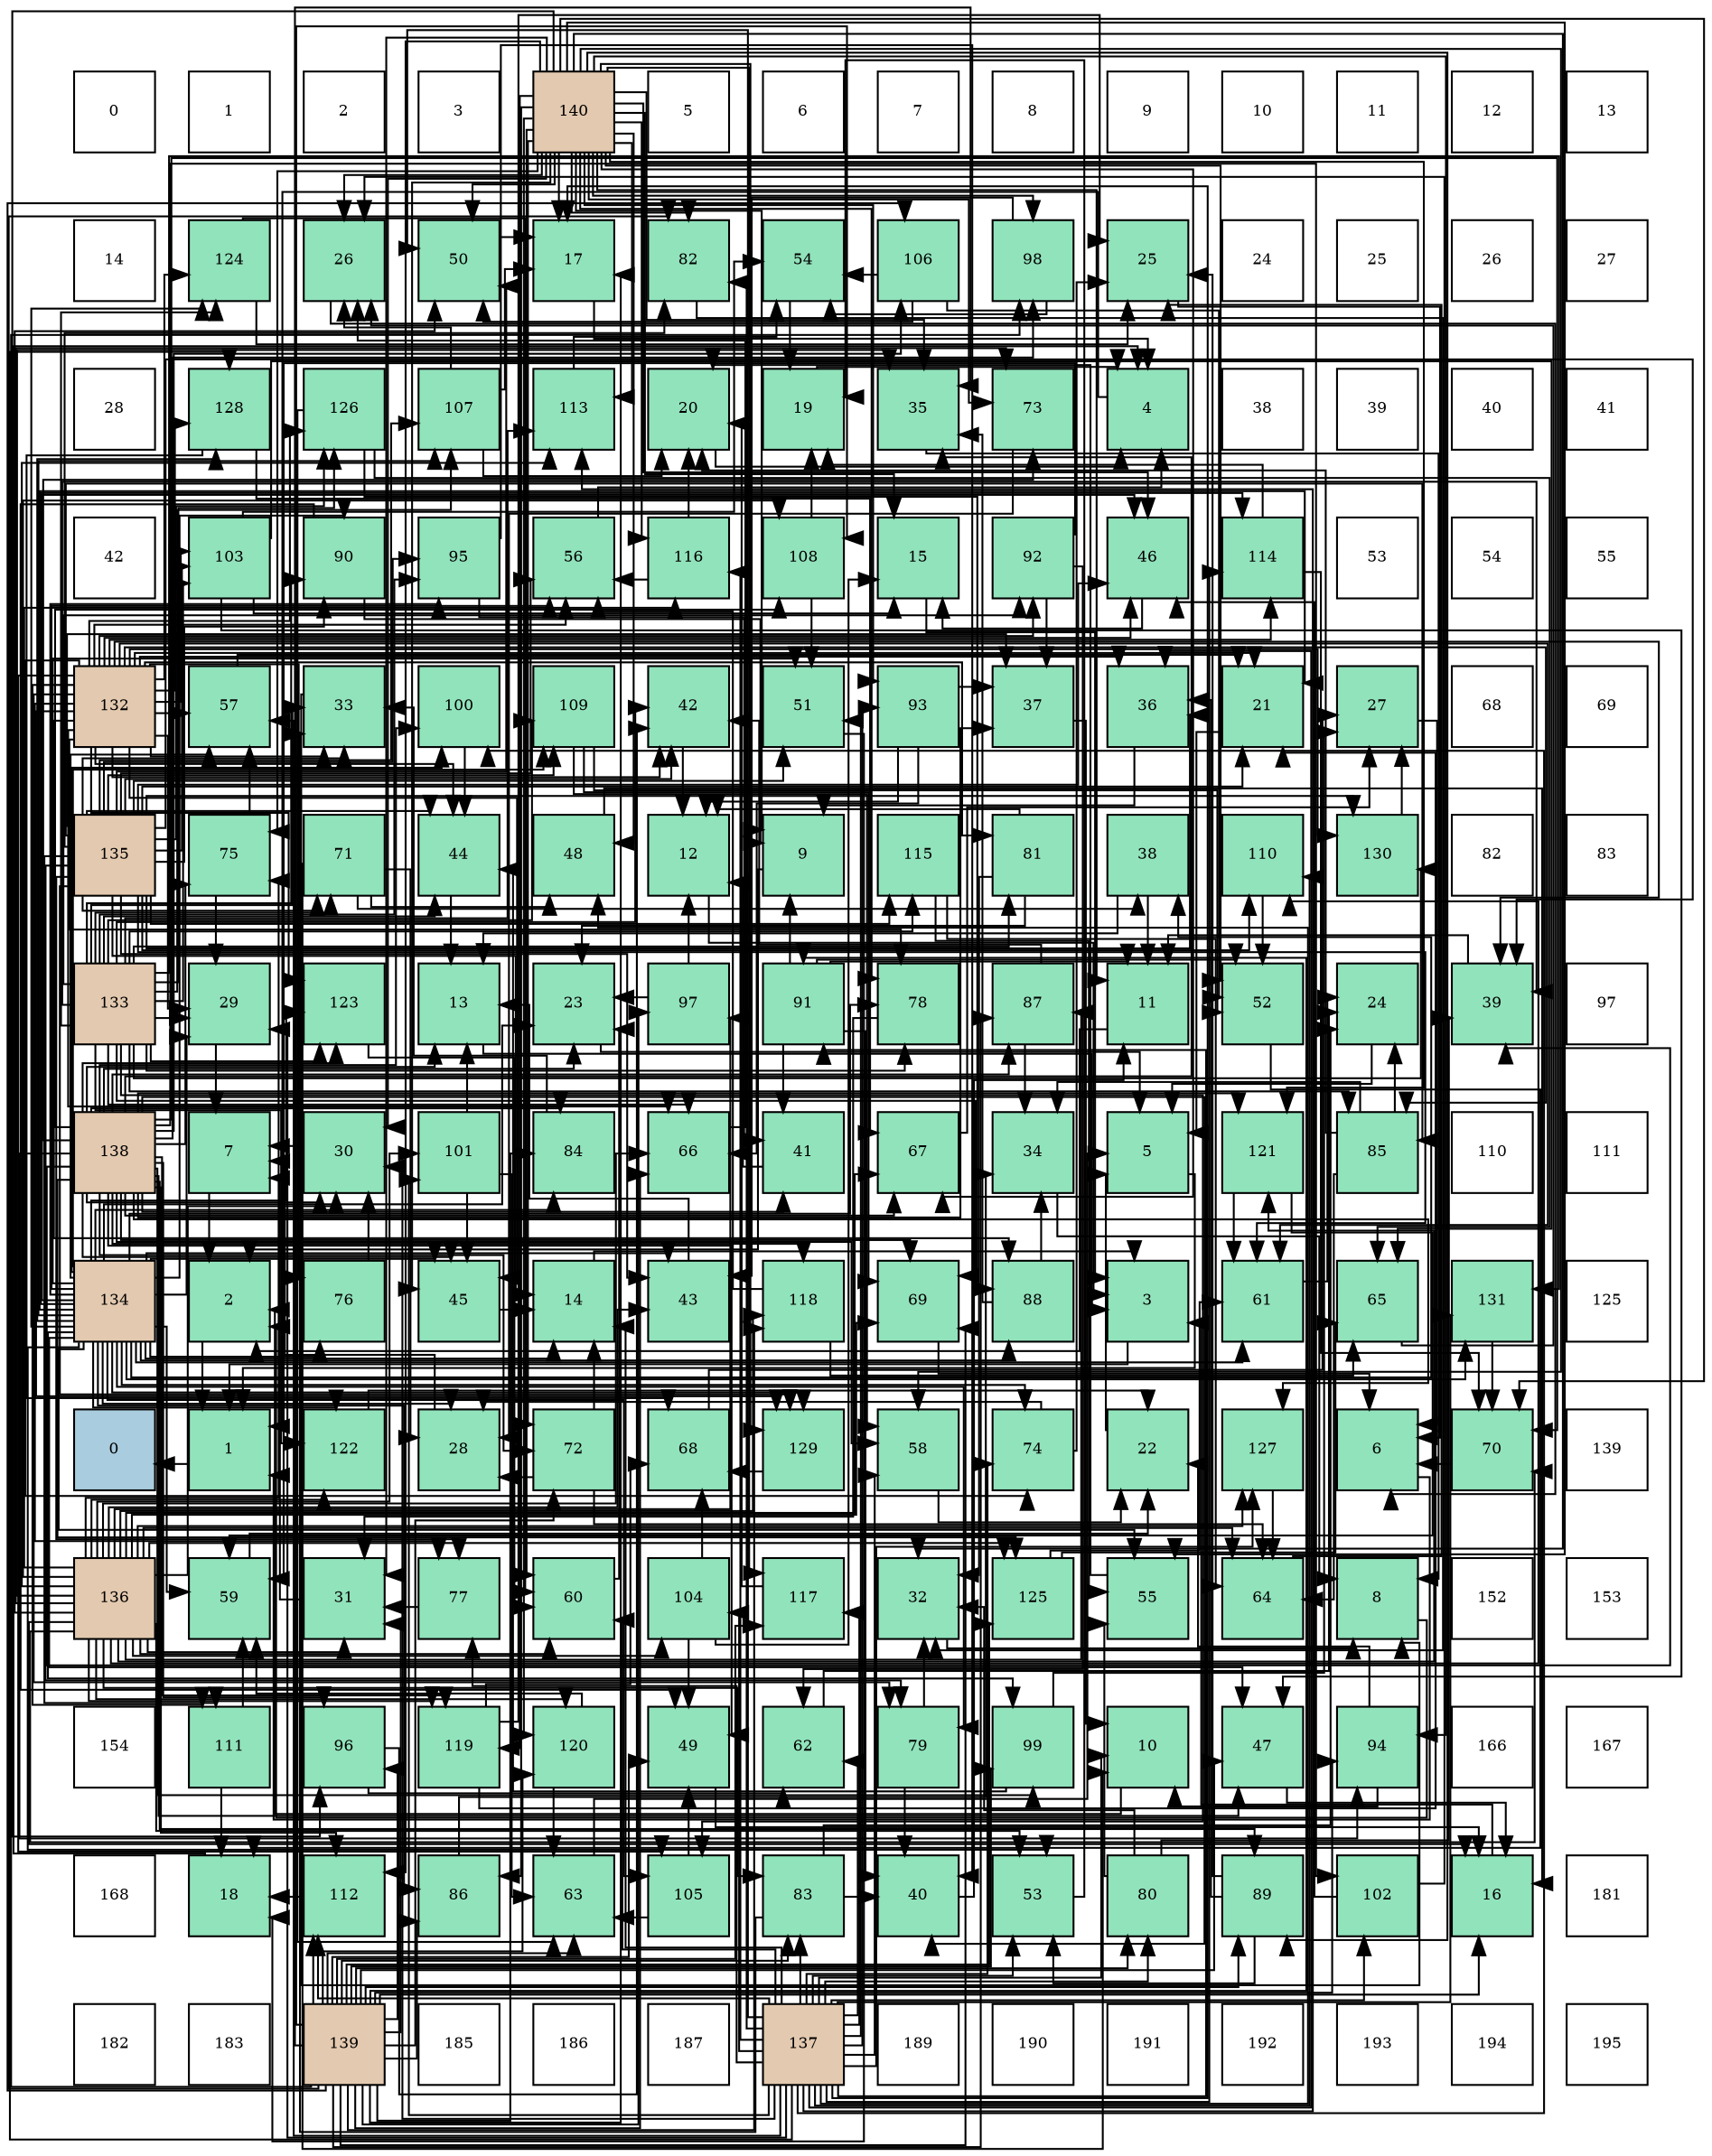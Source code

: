 digraph layout{
 rankdir=TB;
 splines=ortho;
 node [style=filled shape=square fixedsize=true width=0.6];
0[label="0", fontsize=8, fillcolor="#ffffff"];
1[label="1", fontsize=8, fillcolor="#ffffff"];
2[label="2", fontsize=8, fillcolor="#ffffff"];
3[label="3", fontsize=8, fillcolor="#ffffff"];
4[label="140", fontsize=8, fillcolor="#e3c9af"];
5[label="5", fontsize=8, fillcolor="#ffffff"];
6[label="6", fontsize=8, fillcolor="#ffffff"];
7[label="7", fontsize=8, fillcolor="#ffffff"];
8[label="8", fontsize=8, fillcolor="#ffffff"];
9[label="9", fontsize=8, fillcolor="#ffffff"];
10[label="10", fontsize=8, fillcolor="#ffffff"];
11[label="11", fontsize=8, fillcolor="#ffffff"];
12[label="12", fontsize=8, fillcolor="#ffffff"];
13[label="13", fontsize=8, fillcolor="#ffffff"];
14[label="14", fontsize=8, fillcolor="#ffffff"];
15[label="124", fontsize=8, fillcolor="#91e3bb"];
16[label="26", fontsize=8, fillcolor="#91e3bb"];
17[label="50", fontsize=8, fillcolor="#91e3bb"];
18[label="17", fontsize=8, fillcolor="#91e3bb"];
19[label="82", fontsize=8, fillcolor="#91e3bb"];
20[label="54", fontsize=8, fillcolor="#91e3bb"];
21[label="106", fontsize=8, fillcolor="#91e3bb"];
22[label="98", fontsize=8, fillcolor="#91e3bb"];
23[label="25", fontsize=8, fillcolor="#91e3bb"];
24[label="24", fontsize=8, fillcolor="#ffffff"];
25[label="25", fontsize=8, fillcolor="#ffffff"];
26[label="26", fontsize=8, fillcolor="#ffffff"];
27[label="27", fontsize=8, fillcolor="#ffffff"];
28[label="28", fontsize=8, fillcolor="#ffffff"];
29[label="128", fontsize=8, fillcolor="#91e3bb"];
30[label="126", fontsize=8, fillcolor="#91e3bb"];
31[label="107", fontsize=8, fillcolor="#91e3bb"];
32[label="113", fontsize=8, fillcolor="#91e3bb"];
33[label="20", fontsize=8, fillcolor="#91e3bb"];
34[label="19", fontsize=8, fillcolor="#91e3bb"];
35[label="35", fontsize=8, fillcolor="#91e3bb"];
36[label="73", fontsize=8, fillcolor="#91e3bb"];
37[label="4", fontsize=8, fillcolor="#91e3bb"];
38[label="38", fontsize=8, fillcolor="#ffffff"];
39[label="39", fontsize=8, fillcolor="#ffffff"];
40[label="40", fontsize=8, fillcolor="#ffffff"];
41[label="41", fontsize=8, fillcolor="#ffffff"];
42[label="42", fontsize=8, fillcolor="#ffffff"];
43[label="103", fontsize=8, fillcolor="#91e3bb"];
44[label="90", fontsize=8, fillcolor="#91e3bb"];
45[label="95", fontsize=8, fillcolor="#91e3bb"];
46[label="56", fontsize=8, fillcolor="#91e3bb"];
47[label="116", fontsize=8, fillcolor="#91e3bb"];
48[label="108", fontsize=8, fillcolor="#91e3bb"];
49[label="15", fontsize=8, fillcolor="#91e3bb"];
50[label="92", fontsize=8, fillcolor="#91e3bb"];
51[label="46", fontsize=8, fillcolor="#91e3bb"];
52[label="114", fontsize=8, fillcolor="#91e3bb"];
53[label="53", fontsize=8, fillcolor="#ffffff"];
54[label="54", fontsize=8, fillcolor="#ffffff"];
55[label="55", fontsize=8, fillcolor="#ffffff"];
56[label="132", fontsize=8, fillcolor="#e3c9af"];
57[label="57", fontsize=8, fillcolor="#91e3bb"];
58[label="33", fontsize=8, fillcolor="#91e3bb"];
59[label="100", fontsize=8, fillcolor="#91e3bb"];
60[label="109", fontsize=8, fillcolor="#91e3bb"];
61[label="42", fontsize=8, fillcolor="#91e3bb"];
62[label="51", fontsize=8, fillcolor="#91e3bb"];
63[label="93", fontsize=8, fillcolor="#91e3bb"];
64[label="37", fontsize=8, fillcolor="#91e3bb"];
65[label="36", fontsize=8, fillcolor="#91e3bb"];
66[label="21", fontsize=8, fillcolor="#91e3bb"];
67[label="27", fontsize=8, fillcolor="#91e3bb"];
68[label="68", fontsize=8, fillcolor="#ffffff"];
69[label="69", fontsize=8, fillcolor="#ffffff"];
70[label="135", fontsize=8, fillcolor="#e3c9af"];
71[label="75", fontsize=8, fillcolor="#91e3bb"];
72[label="71", fontsize=8, fillcolor="#91e3bb"];
73[label="44", fontsize=8, fillcolor="#91e3bb"];
74[label="48", fontsize=8, fillcolor="#91e3bb"];
75[label="12", fontsize=8, fillcolor="#91e3bb"];
76[label="9", fontsize=8, fillcolor="#91e3bb"];
77[label="115", fontsize=8, fillcolor="#91e3bb"];
78[label="81", fontsize=8, fillcolor="#91e3bb"];
79[label="38", fontsize=8, fillcolor="#91e3bb"];
80[label="110", fontsize=8, fillcolor="#91e3bb"];
81[label="130", fontsize=8, fillcolor="#91e3bb"];
82[label="82", fontsize=8, fillcolor="#ffffff"];
83[label="83", fontsize=8, fillcolor="#ffffff"];
84[label="133", fontsize=8, fillcolor="#e3c9af"];
85[label="29", fontsize=8, fillcolor="#91e3bb"];
86[label="123", fontsize=8, fillcolor="#91e3bb"];
87[label="13", fontsize=8, fillcolor="#91e3bb"];
88[label="23", fontsize=8, fillcolor="#91e3bb"];
89[label="97", fontsize=8, fillcolor="#91e3bb"];
90[label="91", fontsize=8, fillcolor="#91e3bb"];
91[label="78", fontsize=8, fillcolor="#91e3bb"];
92[label="87", fontsize=8, fillcolor="#91e3bb"];
93[label="11", fontsize=8, fillcolor="#91e3bb"];
94[label="52", fontsize=8, fillcolor="#91e3bb"];
95[label="24", fontsize=8, fillcolor="#91e3bb"];
96[label="39", fontsize=8, fillcolor="#91e3bb"];
97[label="97", fontsize=8, fillcolor="#ffffff"];
98[label="138", fontsize=8, fillcolor="#e3c9af"];
99[label="7", fontsize=8, fillcolor="#91e3bb"];
100[label="30", fontsize=8, fillcolor="#91e3bb"];
101[label="101", fontsize=8, fillcolor="#91e3bb"];
102[label="84", fontsize=8, fillcolor="#91e3bb"];
103[label="66", fontsize=8, fillcolor="#91e3bb"];
104[label="41", fontsize=8, fillcolor="#91e3bb"];
105[label="67", fontsize=8, fillcolor="#91e3bb"];
106[label="34", fontsize=8, fillcolor="#91e3bb"];
107[label="5", fontsize=8, fillcolor="#91e3bb"];
108[label="121", fontsize=8, fillcolor="#91e3bb"];
109[label="85", fontsize=8, fillcolor="#91e3bb"];
110[label="110", fontsize=8, fillcolor="#ffffff"];
111[label="111", fontsize=8, fillcolor="#ffffff"];
112[label="134", fontsize=8, fillcolor="#e3c9af"];
113[label="2", fontsize=8, fillcolor="#91e3bb"];
114[label="76", fontsize=8, fillcolor="#91e3bb"];
115[label="45", fontsize=8, fillcolor="#91e3bb"];
116[label="14", fontsize=8, fillcolor="#91e3bb"];
117[label="43", fontsize=8, fillcolor="#91e3bb"];
118[label="118", fontsize=8, fillcolor="#91e3bb"];
119[label="69", fontsize=8, fillcolor="#91e3bb"];
120[label="88", fontsize=8, fillcolor="#91e3bb"];
121[label="3", fontsize=8, fillcolor="#91e3bb"];
122[label="61", fontsize=8, fillcolor="#91e3bb"];
123[label="65", fontsize=8, fillcolor="#91e3bb"];
124[label="131", fontsize=8, fillcolor="#91e3bb"];
125[label="125", fontsize=8, fillcolor="#ffffff"];
126[label="0", fontsize=8, fillcolor="#a9ccde"];
127[label="1", fontsize=8, fillcolor="#91e3bb"];
128[label="122", fontsize=8, fillcolor="#91e3bb"];
129[label="28", fontsize=8, fillcolor="#91e3bb"];
130[label="72", fontsize=8, fillcolor="#91e3bb"];
131[label="68", fontsize=8, fillcolor="#91e3bb"];
132[label="129", fontsize=8, fillcolor="#91e3bb"];
133[label="58", fontsize=8, fillcolor="#91e3bb"];
134[label="74", fontsize=8, fillcolor="#91e3bb"];
135[label="22", fontsize=8, fillcolor="#91e3bb"];
136[label="127", fontsize=8, fillcolor="#91e3bb"];
137[label="6", fontsize=8, fillcolor="#91e3bb"];
138[label="70", fontsize=8, fillcolor="#91e3bb"];
139[label="139", fontsize=8, fillcolor="#ffffff"];
140[label="136", fontsize=8, fillcolor="#e3c9af"];
141[label="59", fontsize=8, fillcolor="#91e3bb"];
142[label="31", fontsize=8, fillcolor="#91e3bb"];
143[label="77", fontsize=8, fillcolor="#91e3bb"];
144[label="60", fontsize=8, fillcolor="#91e3bb"];
145[label="104", fontsize=8, fillcolor="#91e3bb"];
146[label="117", fontsize=8, fillcolor="#91e3bb"];
147[label="32", fontsize=8, fillcolor="#91e3bb"];
148[label="125", fontsize=8, fillcolor="#91e3bb"];
149[label="55", fontsize=8, fillcolor="#91e3bb"];
150[label="64", fontsize=8, fillcolor="#91e3bb"];
151[label="8", fontsize=8, fillcolor="#91e3bb"];
152[label="152", fontsize=8, fillcolor="#ffffff"];
153[label="153", fontsize=8, fillcolor="#ffffff"];
154[label="154", fontsize=8, fillcolor="#ffffff"];
155[label="111", fontsize=8, fillcolor="#91e3bb"];
156[label="96", fontsize=8, fillcolor="#91e3bb"];
157[label="119", fontsize=8, fillcolor="#91e3bb"];
158[label="120", fontsize=8, fillcolor="#91e3bb"];
159[label="49", fontsize=8, fillcolor="#91e3bb"];
160[label="62", fontsize=8, fillcolor="#91e3bb"];
161[label="79", fontsize=8, fillcolor="#91e3bb"];
162[label="99", fontsize=8, fillcolor="#91e3bb"];
163[label="10", fontsize=8, fillcolor="#91e3bb"];
164[label="47", fontsize=8, fillcolor="#91e3bb"];
165[label="94", fontsize=8, fillcolor="#91e3bb"];
166[label="166", fontsize=8, fillcolor="#ffffff"];
167[label="167", fontsize=8, fillcolor="#ffffff"];
168[label="168", fontsize=8, fillcolor="#ffffff"];
169[label="18", fontsize=8, fillcolor="#91e3bb"];
170[label="112", fontsize=8, fillcolor="#91e3bb"];
171[label="86", fontsize=8, fillcolor="#91e3bb"];
172[label="63", fontsize=8, fillcolor="#91e3bb"];
173[label="105", fontsize=8, fillcolor="#91e3bb"];
174[label="83", fontsize=8, fillcolor="#91e3bb"];
175[label="40", fontsize=8, fillcolor="#91e3bb"];
176[label="53", fontsize=8, fillcolor="#91e3bb"];
177[label="80", fontsize=8, fillcolor="#91e3bb"];
178[label="89", fontsize=8, fillcolor="#91e3bb"];
179[label="102", fontsize=8, fillcolor="#91e3bb"];
180[label="16", fontsize=8, fillcolor="#91e3bb"];
181[label="181", fontsize=8, fillcolor="#ffffff"];
182[label="182", fontsize=8, fillcolor="#ffffff"];
183[label="183", fontsize=8, fillcolor="#ffffff"];
184[label="139", fontsize=8, fillcolor="#e3c9af"];
185[label="185", fontsize=8, fillcolor="#ffffff"];
186[label="186", fontsize=8, fillcolor="#ffffff"];
187[label="187", fontsize=8, fillcolor="#ffffff"];
188[label="137", fontsize=8, fillcolor="#e3c9af"];
189[label="189", fontsize=8, fillcolor="#ffffff"];
190[label="190", fontsize=8, fillcolor="#ffffff"];
191[label="191", fontsize=8, fillcolor="#ffffff"];
192[label="192", fontsize=8, fillcolor="#ffffff"];
193[label="193", fontsize=8, fillcolor="#ffffff"];
194[label="194", fontsize=8, fillcolor="#ffffff"];
195[label="195", fontsize=8, fillcolor="#ffffff"];
edge [constraint=false, style=vis];127 -> 126;
113 -> 127;
121 -> 127;
37 -> 127;
107 -> 127;
137 -> 127;
99 -> 113;
151 -> 113;
76 -> 113;
163 -> 113;
93 -> 113;
75 -> 121;
87 -> 121;
116 -> 121;
49 -> 121;
180 -> 121;
18 -> 37;
169 -> 37;
34 -> 37;
33 -> 37;
66 -> 107;
135 -> 107;
88 -> 107;
95 -> 107;
23 -> 137;
16 -> 137;
67 -> 137;
129 -> 99;
85 -> 99;
100 -> 99;
142 -> 99;
147 -> 151;
58 -> 151;
106 -> 151;
35 -> 151;
65 -> 76;
64 -> 163;
79 -> 93;
79 -> 87;
96 -> 93;
175 -> 93;
104 -> 75;
61 -> 75;
117 -> 87;
73 -> 87;
115 -> 116;
51 -> 49;
164 -> 180;
74 -> 180;
159 -> 180;
17 -> 18;
62 -> 169;
94 -> 169;
176 -> 34;
20 -> 34;
149 -> 33;
46 -> 37;
57 -> 66;
133 -> 135;
141 -> 135;
144 -> 88;
122 -> 95;
160 -> 95;
172 -> 107;
150 -> 23;
123 -> 16;
103 -> 16;
105 -> 67;
131 -> 67;
119 -> 137;
138 -> 137;
72 -> 163;
72 -> 129;
72 -> 79;
72 -> 74;
130 -> 116;
130 -> 129;
130 -> 150;
36 -> 129;
134 -> 23;
134 -> 129;
71 -> 85;
71 -> 57;
114 -> 100;
143 -> 142;
91 -> 142;
161 -> 147;
161 -> 175;
177 -> 147;
177 -> 96;
177 -> 149;
78 -> 75;
78 -> 88;
78 -> 147;
19 -> 147;
174 -> 95;
174 -> 58;
174 -> 175;
102 -> 58;
109 -> 33;
109 -> 95;
109 -> 106;
109 -> 150;
171 -> 106;
92 -> 106;
92 -> 61;
120 -> 106;
120 -> 35;
178 -> 23;
178 -> 65;
178 -> 176;
44 -> 76;
44 -> 159;
90 -> 76;
90 -> 93;
90 -> 175;
90 -> 104;
90 -> 94;
50 -> 64;
50 -> 141;
50 -> 160;
63 -> 75;
63 -> 64;
63 -> 103;
165 -> 163;
165 -> 135;
45 -> 175;
45 -> 104;
156 -> 61;
156 -> 160;
89 -> 75;
89 -> 88;
22 -> 117;
22 -> 20;
162 -> 67;
162 -> 73;
59 -> 73;
101 -> 87;
101 -> 115;
101 -> 172;
179 -> 16;
179 -> 51;
43 -> 49;
43 -> 164;
43 -> 20;
43 -> 123;
145 -> 49;
145 -> 159;
145 -> 131;
173 -> 159;
173 -> 172;
21 -> 17;
21 -> 94;
21 -> 20;
31 -> 18;
31 -> 33;
31 -> 16;
48 -> 34;
48 -> 62;
60 -> 94;
60 -> 133;
60 -> 119;
80 -> 94;
155 -> 169;
155 -> 141;
170 -> 169;
32 -> 20;
52 -> 34;
52 -> 138;
77 -> 149;
77 -> 150;
47 -> 33;
47 -> 46;
146 -> 33;
118 -> 46;
118 -> 123;
157 -> 66;
157 -> 23;
157 -> 131;
158 -> 141;
158 -> 172;
108 -> 141;
108 -> 122;
128 -> 135;
86 -> 144;
15 -> 23;
15 -> 144;
148 -> 122;
148 -> 123;
30 -> 172;
30 -> 123;
30 -> 119;
136 -> 150;
29 -> 105;
29 -> 131;
132 -> 131;
81 -> 67;
124 -> 138;
56 -> 66;
56 -> 85;
56 -> 58;
56 -> 65;
56 -> 96;
56 -> 61;
56 -> 73;
56 -> 115;
56 -> 51;
56 -> 46;
56 -> 57;
56 -> 122;
56 -> 103;
56 -> 134;
56 -> 114;
56 -> 143;
56 -> 91;
56 -> 161;
56 -> 78;
56 -> 109;
56 -> 120;
56 -> 50;
56 -> 43;
56 -> 173;
56 -> 155;
56 -> 52;
56 -> 86;
56 -> 15;
56 -> 30;
56 -> 29;
56 -> 132;
56 -> 81;
84 -> 85;
84 -> 58;
84 -> 96;
84 -> 61;
84 -> 73;
84 -> 103;
84 -> 72;
84 -> 91;
84 -> 78;
84 -> 109;
84 -> 120;
84 -> 44;
84 -> 50;
84 -> 45;
84 -> 43;
84 -> 173;
84 -> 31;
84 -> 60;
84 -> 32;
84 -> 77;
84 -> 128;
84 -> 86;
84 -> 15;
84 -> 30;
84 -> 81;
84 -> 124;
112 -> 116;
112 -> 66;
112 -> 88;
112 -> 129;
112 -> 85;
112 -> 79;
112 -> 117;
112 -> 115;
112 -> 51;
112 -> 164;
112 -> 62;
112 -> 176;
112 -> 149;
112 -> 46;
112 -> 57;
112 -> 141;
112 -> 122;
112 -> 134;
112 -> 114;
112 -> 91;
112 -> 161;
112 -> 102;
112 -> 171;
112 -> 120;
112 -> 44;
112 -> 45;
112 -> 162;
112 -> 59;
112 -> 173;
112 -> 31;
112 -> 60;
112 -> 52;
112 -> 128;
112 -> 86;
112 -> 15;
112 -> 29;
112 -> 132;
112 -> 124;
70 -> 116;
70 -> 66;
70 -> 58;
70 -> 65;
70 -> 64;
70 -> 96;
70 -> 61;
70 -> 117;
70 -> 73;
70 -> 51;
70 -> 17;
70 -> 62;
70 -> 46;
70 -> 122;
70 -> 72;
70 -> 143;
70 -> 161;
70 -> 19;
70 -> 109;
70 -> 44;
70 -> 45;
70 -> 43;
70 -> 31;
70 -> 60;
70 -> 80;
70 -> 155;
70 -> 77;
70 -> 30;
70 -> 132;
70 -> 81;
140 -> 180;
140 -> 100;
140 -> 142;
140 -> 35;
140 -> 117;
140 -> 17;
140 -> 176;
140 -> 144;
140 -> 150;
140 -> 103;
140 -> 105;
140 -> 119;
140 -> 138;
140 -> 36;
140 -> 71;
140 -> 174;
140 -> 92;
140 -> 89;
140 -> 101;
140 -> 145;
140 -> 48;
140 -> 80;
140 -> 32;
140 -> 47;
140 -> 118;
140 -> 157;
140 -> 158;
140 -> 108;
140 -> 128;
140 -> 148;
140 -> 136;
188 -> 163;
188 -> 116;
188 -> 18;
188 -> 85;
188 -> 100;
188 -> 65;
188 -> 74;
188 -> 17;
188 -> 62;
188 -> 176;
188 -> 57;
188 -> 133;
188 -> 144;
188 -> 160;
188 -> 134;
188 -> 143;
188 -> 177;
188 -> 19;
188 -> 174;
188 -> 90;
188 -> 63;
188 -> 59;
188 -> 101;
188 -> 179;
188 -> 145;
188 -> 80;
188 -> 170;
188 -> 32;
188 -> 52;
188 -> 47;
188 -> 146;
188 -> 136;
188 -> 29;
188 -> 124;
98 -> 87;
98 -> 88;
98 -> 100;
98 -> 35;
98 -> 64;
98 -> 96;
98 -> 175;
98 -> 104;
98 -> 115;
98 -> 164;
98 -> 159;
98 -> 133;
98 -> 105;
98 -> 119;
98 -> 138;
98 -> 130;
98 -> 36;
98 -> 71;
98 -> 102;
98 -> 92;
98 -> 178;
98 -> 165;
98 -> 156;
98 -> 22;
98 -> 162;
98 -> 59;
98 -> 179;
98 -> 21;
98 -> 48;
98 -> 170;
98 -> 118;
98 -> 157;
98 -> 108;
98 -> 86;
98 -> 148;
98 -> 136;
184 -> 180;
184 -> 18;
184 -> 142;
184 -> 35;
184 -> 164;
184 -> 159;
184 -> 172;
184 -> 103;
184 -> 119;
184 -> 130;
184 -> 177;
184 -> 19;
184 -> 174;
184 -> 102;
184 -> 171;
184 -> 92;
184 -> 178;
184 -> 90;
184 -> 165;
184 -> 156;
184 -> 89;
184 -> 22;
184 -> 162;
184 -> 21;
184 -> 48;
184 -> 170;
184 -> 146;
184 -> 118;
184 -> 158;
184 -> 148;
4 -> 76;
4 -> 93;
4 -> 49;
4 -> 18;
4 -> 16;
4 -> 100;
4 -> 142;
4 -> 147;
4 -> 35;
4 -> 115;
4 -> 51;
4 -> 74;
4 -> 17;
4 -> 94;
4 -> 149;
4 -> 133;
4 -> 144;
4 -> 105;
4 -> 138;
4 -> 130;
4 -> 36;
4 -> 71;
4 -> 91;
4 -> 19;
4 -> 171;
4 -> 178;
4 -> 63;
4 -> 165;
4 -> 156;
4 -> 22;
4 -> 170;
4 -> 32;
4 -> 47;
4 -> 146;
4 -> 157;
4 -> 158;
4 -> 108;
4 -> 132;
edge [constraint=true, style=invis];
0 -> 14 -> 28 -> 42 -> 56 -> 70 -> 84 -> 98 -> 112 -> 126 -> 140 -> 154 -> 168 -> 182;
1 -> 15 -> 29 -> 43 -> 57 -> 71 -> 85 -> 99 -> 113 -> 127 -> 141 -> 155 -> 169 -> 183;
2 -> 16 -> 30 -> 44 -> 58 -> 72 -> 86 -> 100 -> 114 -> 128 -> 142 -> 156 -> 170 -> 184;
3 -> 17 -> 31 -> 45 -> 59 -> 73 -> 87 -> 101 -> 115 -> 129 -> 143 -> 157 -> 171 -> 185;
4 -> 18 -> 32 -> 46 -> 60 -> 74 -> 88 -> 102 -> 116 -> 130 -> 144 -> 158 -> 172 -> 186;
5 -> 19 -> 33 -> 47 -> 61 -> 75 -> 89 -> 103 -> 117 -> 131 -> 145 -> 159 -> 173 -> 187;
6 -> 20 -> 34 -> 48 -> 62 -> 76 -> 90 -> 104 -> 118 -> 132 -> 146 -> 160 -> 174 -> 188;
7 -> 21 -> 35 -> 49 -> 63 -> 77 -> 91 -> 105 -> 119 -> 133 -> 147 -> 161 -> 175 -> 189;
8 -> 22 -> 36 -> 50 -> 64 -> 78 -> 92 -> 106 -> 120 -> 134 -> 148 -> 162 -> 176 -> 190;
9 -> 23 -> 37 -> 51 -> 65 -> 79 -> 93 -> 107 -> 121 -> 135 -> 149 -> 163 -> 177 -> 191;
10 -> 24 -> 38 -> 52 -> 66 -> 80 -> 94 -> 108 -> 122 -> 136 -> 150 -> 164 -> 178 -> 192;
11 -> 25 -> 39 -> 53 -> 67 -> 81 -> 95 -> 109 -> 123 -> 137 -> 151 -> 165 -> 179 -> 193;
12 -> 26 -> 40 -> 54 -> 68 -> 82 -> 96 -> 110 -> 124 -> 138 -> 152 -> 166 -> 180 -> 194;
13 -> 27 -> 41 -> 55 -> 69 -> 83 -> 97 -> 111 -> 125 -> 139 -> 153 -> 167 -> 181 -> 195;
rank = same {0 -> 1 -> 2 -> 3 -> 4 -> 5 -> 6 -> 7 -> 8 -> 9 -> 10 -> 11 -> 12 -> 13};
rank = same {14 -> 15 -> 16 -> 17 -> 18 -> 19 -> 20 -> 21 -> 22 -> 23 -> 24 -> 25 -> 26 -> 27};
rank = same {28 -> 29 -> 30 -> 31 -> 32 -> 33 -> 34 -> 35 -> 36 -> 37 -> 38 -> 39 -> 40 -> 41};
rank = same {42 -> 43 -> 44 -> 45 -> 46 -> 47 -> 48 -> 49 -> 50 -> 51 -> 52 -> 53 -> 54 -> 55};
rank = same {56 -> 57 -> 58 -> 59 -> 60 -> 61 -> 62 -> 63 -> 64 -> 65 -> 66 -> 67 -> 68 -> 69};
rank = same {70 -> 71 -> 72 -> 73 -> 74 -> 75 -> 76 -> 77 -> 78 -> 79 -> 80 -> 81 -> 82 -> 83};
rank = same {84 -> 85 -> 86 -> 87 -> 88 -> 89 -> 90 -> 91 -> 92 -> 93 -> 94 -> 95 -> 96 -> 97};
rank = same {98 -> 99 -> 100 -> 101 -> 102 -> 103 -> 104 -> 105 -> 106 -> 107 -> 108 -> 109 -> 110 -> 111};
rank = same {112 -> 113 -> 114 -> 115 -> 116 -> 117 -> 118 -> 119 -> 120 -> 121 -> 122 -> 123 -> 124 -> 125};
rank = same {126 -> 127 -> 128 -> 129 -> 130 -> 131 -> 132 -> 133 -> 134 -> 135 -> 136 -> 137 -> 138 -> 139};
rank = same {140 -> 141 -> 142 -> 143 -> 144 -> 145 -> 146 -> 147 -> 148 -> 149 -> 150 -> 151 -> 152 -> 153};
rank = same {154 -> 155 -> 156 -> 157 -> 158 -> 159 -> 160 -> 161 -> 162 -> 163 -> 164 -> 165 -> 166 -> 167};
rank = same {168 -> 169 -> 170 -> 171 -> 172 -> 173 -> 174 -> 175 -> 176 -> 177 -> 178 -> 179 -> 180 -> 181};
rank = same {182 -> 183 -> 184 -> 185 -> 186 -> 187 -> 188 -> 189 -> 190 -> 191 -> 192 -> 193 -> 194 -> 195};
}